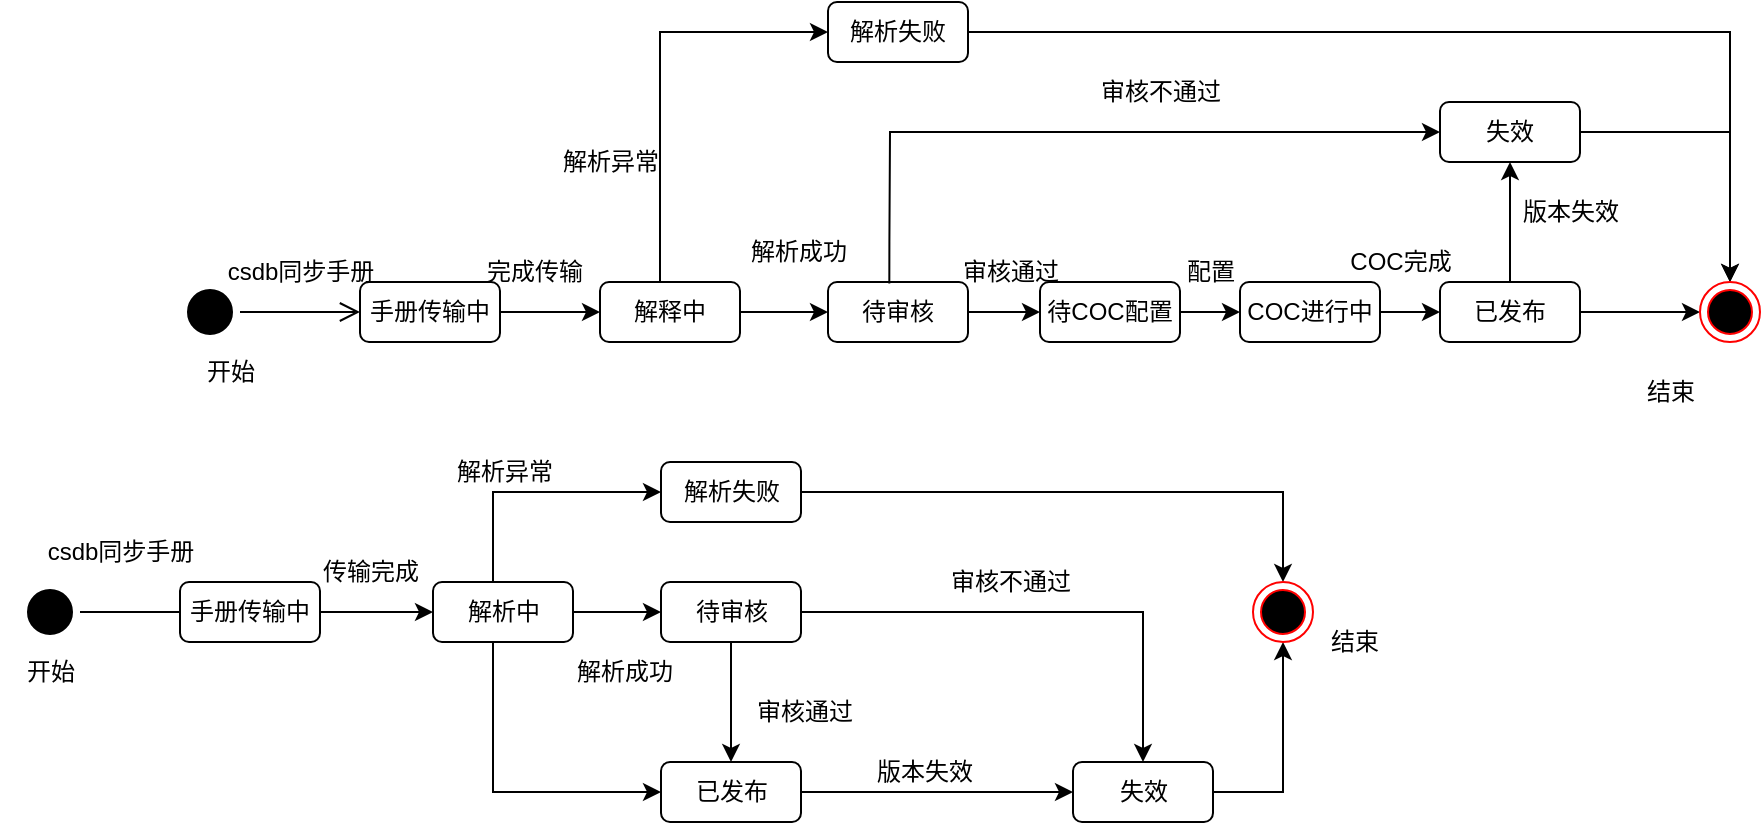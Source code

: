 <mxfile version="20.7.4" type="github">
  <diagram id="h0ybxF51CnQSGYeayl0b" name="第 1 页">
    <mxGraphModel dx="1702" dy="431" grid="1" gridSize="10" guides="1" tooltips="1" connect="1" arrows="1" fold="1" page="1" pageScale="1" pageWidth="827" pageHeight="1169" math="0" shadow="0">
      <root>
        <mxCell id="0" />
        <mxCell id="1" parent="0" />
        <mxCell id="bXZ4fRCA8wgIaVC62o3b-1" style="edgeStyle=orthogonalEdgeStyle;rounded=0;orthogonalLoop=1;jettySize=auto;html=1;strokeColor=#000000;" edge="1" parent="1" source="bXZ4fRCA8wgIaVC62o3b-3" target="bXZ4fRCA8wgIaVC62o3b-8">
          <mxGeometry relative="1" as="geometry" />
        </mxCell>
        <mxCell id="bXZ4fRCA8wgIaVC62o3b-2" style="edgeStyle=orthogonalEdgeStyle;rounded=0;orthogonalLoop=1;jettySize=auto;html=1;entryX=0;entryY=0.5;entryDx=0;entryDy=0;strokeColor=#000000;" edge="1" parent="1" source="bXZ4fRCA8wgIaVC62o3b-3" target="bXZ4fRCA8wgIaVC62o3b-12">
          <mxGeometry relative="1" as="geometry">
            <Array as="points">
              <mxPoint x="180" y="55" />
            </Array>
          </mxGeometry>
        </mxCell>
        <mxCell id="bXZ4fRCA8wgIaVC62o3b-3" value="解释中" style="rounded=1;whiteSpace=wrap;html=1;" vertex="1" parent="1">
          <mxGeometry x="150" y="180" width="70" height="30" as="geometry" />
        </mxCell>
        <mxCell id="bXZ4fRCA8wgIaVC62o3b-4" value="" style="ellipse;html=1;shape=startState;fillColor=#000000;strokeColor=#000000;" vertex="1" parent="1">
          <mxGeometry x="-60" y="180" width="30" height="30" as="geometry" />
        </mxCell>
        <mxCell id="bXZ4fRCA8wgIaVC62o3b-5" value="" style="edgeStyle=orthogonalEdgeStyle;html=1;verticalAlign=bottom;endArrow=open;endSize=8;strokeColor=#000000;rounded=0;entryX=0;entryY=0.5;entryDx=0;entryDy=0;" edge="1" parent="1" source="bXZ4fRCA8wgIaVC62o3b-4" target="bXZ4fRCA8wgIaVC62o3b-31">
          <mxGeometry relative="1" as="geometry">
            <mxPoint x="90" y="195" as="targetPoint" />
          </mxGeometry>
        </mxCell>
        <mxCell id="bXZ4fRCA8wgIaVC62o3b-6" value="csdb同步手册" style="text;html=1;align=center;verticalAlign=middle;resizable=0;points=[];autosize=1;strokeColor=none;fillColor=none;" vertex="1" parent="1">
          <mxGeometry x="-50" y="160" width="100" height="30" as="geometry" />
        </mxCell>
        <mxCell id="bXZ4fRCA8wgIaVC62o3b-7" style="edgeStyle=orthogonalEdgeStyle;rounded=0;orthogonalLoop=1;jettySize=auto;html=1;entryX=0;entryY=0.5;entryDx=0;entryDy=0;strokeColor=#000000;" edge="1" parent="1" source="bXZ4fRCA8wgIaVC62o3b-8" target="bXZ4fRCA8wgIaVC62o3b-10">
          <mxGeometry relative="1" as="geometry" />
        </mxCell>
        <mxCell id="bXZ4fRCA8wgIaVC62o3b-8" value="待审核" style="rounded=1;whiteSpace=wrap;html=1;" vertex="1" parent="1">
          <mxGeometry x="264" y="180" width="70" height="30" as="geometry" />
        </mxCell>
        <mxCell id="bXZ4fRCA8wgIaVC62o3b-9" style="edgeStyle=orthogonalEdgeStyle;rounded=0;orthogonalLoop=1;jettySize=auto;html=1;strokeColor=#000000;" edge="1" parent="1" source="bXZ4fRCA8wgIaVC62o3b-10" target="bXZ4fRCA8wgIaVC62o3b-16">
          <mxGeometry relative="1" as="geometry" />
        </mxCell>
        <mxCell id="bXZ4fRCA8wgIaVC62o3b-10" value="待COC配置" style="rounded=1;whiteSpace=wrap;html=1;" vertex="1" parent="1">
          <mxGeometry x="370" y="180" width="70" height="30" as="geometry" />
        </mxCell>
        <mxCell id="bXZ4fRCA8wgIaVC62o3b-11" style="edgeStyle=orthogonalEdgeStyle;rounded=0;orthogonalLoop=1;jettySize=auto;html=1;strokeColor=#000000;" edge="1" parent="1" source="bXZ4fRCA8wgIaVC62o3b-12" target="bXZ4fRCA8wgIaVC62o3b-19">
          <mxGeometry relative="1" as="geometry" />
        </mxCell>
        <mxCell id="bXZ4fRCA8wgIaVC62o3b-12" value="解析失败" style="rounded=1;whiteSpace=wrap;html=1;" vertex="1" parent="1">
          <mxGeometry x="264" y="40" width="70" height="30" as="geometry" />
        </mxCell>
        <mxCell id="bXZ4fRCA8wgIaVC62o3b-13" style="edgeStyle=orthogonalEdgeStyle;rounded=0;orthogonalLoop=1;jettySize=auto;html=1;entryX=0;entryY=0.5;entryDx=0;entryDy=0;strokeColor=#000000;" edge="1" parent="1" source="bXZ4fRCA8wgIaVC62o3b-15" target="bXZ4fRCA8wgIaVC62o3b-19">
          <mxGeometry relative="1" as="geometry" />
        </mxCell>
        <mxCell id="bXZ4fRCA8wgIaVC62o3b-14" style="edgeStyle=orthogonalEdgeStyle;rounded=0;orthogonalLoop=1;jettySize=auto;html=1;entryX=0.5;entryY=1;entryDx=0;entryDy=0;strokeColor=#000000;" edge="1" parent="1" source="bXZ4fRCA8wgIaVC62o3b-15" target="bXZ4fRCA8wgIaVC62o3b-18">
          <mxGeometry relative="1" as="geometry" />
        </mxCell>
        <mxCell id="bXZ4fRCA8wgIaVC62o3b-15" value="已发布" style="rounded=1;whiteSpace=wrap;html=1;" vertex="1" parent="1">
          <mxGeometry x="570" y="180" width="70" height="30" as="geometry" />
        </mxCell>
        <mxCell id="bXZ4fRCA8wgIaVC62o3b-16" value="COC进行中" style="rounded=1;whiteSpace=wrap;html=1;" vertex="1" parent="1">
          <mxGeometry x="470" y="180" width="70" height="30" as="geometry" />
        </mxCell>
        <mxCell id="bXZ4fRCA8wgIaVC62o3b-17" style="edgeStyle=orthogonalEdgeStyle;rounded=0;orthogonalLoop=1;jettySize=auto;html=1;strokeColor=#000000;" edge="1" parent="1" source="bXZ4fRCA8wgIaVC62o3b-18" target="bXZ4fRCA8wgIaVC62o3b-19">
          <mxGeometry relative="1" as="geometry" />
        </mxCell>
        <mxCell id="bXZ4fRCA8wgIaVC62o3b-18" value="失效" style="rounded=1;whiteSpace=wrap;html=1;" vertex="1" parent="1">
          <mxGeometry x="570" y="90" width="70" height="30" as="geometry" />
        </mxCell>
        <mxCell id="bXZ4fRCA8wgIaVC62o3b-19" value="" style="ellipse;html=1;shape=endState;fillColor=#000000;strokeColor=#ff0000;" vertex="1" parent="1">
          <mxGeometry x="700" y="180" width="30" height="30" as="geometry" />
        </mxCell>
        <mxCell id="bXZ4fRCA8wgIaVC62o3b-20" value="" style="endArrow=classic;html=1;rounded=0;strokeColor=#000000;exitX=1;exitY=0.5;exitDx=0;exitDy=0;entryX=0;entryY=0.5;entryDx=0;entryDy=0;edgeStyle=orthogonalEdgeStyle;" edge="1" parent="1" source="bXZ4fRCA8wgIaVC62o3b-16" target="bXZ4fRCA8wgIaVC62o3b-15">
          <mxGeometry width="50" height="50" relative="1" as="geometry">
            <mxPoint x="290" y="280" as="sourcePoint" />
            <mxPoint x="340" y="230" as="targetPoint" />
          </mxGeometry>
        </mxCell>
        <mxCell id="bXZ4fRCA8wgIaVC62o3b-21" value="开始" style="text;html=1;align=center;verticalAlign=middle;resizable=0;points=[];autosize=1;strokeColor=none;fillColor=none;" vertex="1" parent="1">
          <mxGeometry x="-60" y="210" width="50" height="30" as="geometry" />
        </mxCell>
        <mxCell id="bXZ4fRCA8wgIaVC62o3b-22" value="结束" style="text;html=1;align=center;verticalAlign=middle;resizable=0;points=[];autosize=1;strokeColor=none;fillColor=none;" vertex="1" parent="1">
          <mxGeometry x="660" y="220" width="50" height="30" as="geometry" />
        </mxCell>
        <mxCell id="bXZ4fRCA8wgIaVC62o3b-23" value="" style="endArrow=classic;html=1;rounded=0;strokeColor=#000000;exitX=0.438;exitY=0.026;exitDx=0;exitDy=0;exitPerimeter=0;edgeStyle=orthogonalEdgeStyle;" edge="1" parent="1" source="bXZ4fRCA8wgIaVC62o3b-8" target="bXZ4fRCA8wgIaVC62o3b-18">
          <mxGeometry width="50" height="50" relative="1" as="geometry">
            <mxPoint x="290" y="280" as="sourcePoint" />
            <mxPoint x="340" y="230" as="targetPoint" />
            <Array as="points">
              <mxPoint x="295" y="160" />
              <mxPoint x="295" y="105" />
            </Array>
          </mxGeometry>
        </mxCell>
        <mxCell id="bXZ4fRCA8wgIaVC62o3b-24" value="解析异常" style="text;html=1;align=center;verticalAlign=middle;resizable=0;points=[];autosize=1;strokeColor=none;fillColor=none;" vertex="1" parent="1">
          <mxGeometry x="120" y="105" width="70" height="30" as="geometry" />
        </mxCell>
        <mxCell id="bXZ4fRCA8wgIaVC62o3b-25" value="解析成功" style="text;html=1;align=center;verticalAlign=middle;resizable=0;points=[];autosize=1;strokeColor=none;fillColor=none;" vertex="1" parent="1">
          <mxGeometry x="214" y="150" width="70" height="30" as="geometry" />
        </mxCell>
        <mxCell id="bXZ4fRCA8wgIaVC62o3b-26" value="审核通过" style="text;html=1;align=center;verticalAlign=middle;resizable=0;points=[];autosize=1;strokeColor=none;fillColor=none;" vertex="1" parent="1">
          <mxGeometry x="320" y="160" width="70" height="30" as="geometry" />
        </mxCell>
        <mxCell id="bXZ4fRCA8wgIaVC62o3b-27" value="配置" style="text;html=1;align=center;verticalAlign=middle;resizable=0;points=[];autosize=1;strokeColor=none;fillColor=none;" vertex="1" parent="1">
          <mxGeometry x="430" y="160" width="50" height="30" as="geometry" />
        </mxCell>
        <mxCell id="bXZ4fRCA8wgIaVC62o3b-28" value="审核不通过" style="text;html=1;align=center;verticalAlign=middle;resizable=0;points=[];autosize=1;strokeColor=none;fillColor=none;" vertex="1" parent="1">
          <mxGeometry x="390" y="70" width="80" height="30" as="geometry" />
        </mxCell>
        <mxCell id="bXZ4fRCA8wgIaVC62o3b-29" value="版本失效" style="text;html=1;align=center;verticalAlign=middle;resizable=0;points=[];autosize=1;strokeColor=none;fillColor=none;" vertex="1" parent="1">
          <mxGeometry x="600" y="130" width="70" height="30" as="geometry" />
        </mxCell>
        <mxCell id="bXZ4fRCA8wgIaVC62o3b-30" value="COC完成" style="text;html=1;align=center;verticalAlign=middle;resizable=0;points=[];autosize=1;strokeColor=none;fillColor=none;" vertex="1" parent="1">
          <mxGeometry x="515" y="155" width="70" height="30" as="geometry" />
        </mxCell>
        <mxCell id="bXZ4fRCA8wgIaVC62o3b-32" style="edgeStyle=orthogonalEdgeStyle;rounded=0;orthogonalLoop=1;jettySize=auto;html=1;" edge="1" parent="1" source="bXZ4fRCA8wgIaVC62o3b-31" target="bXZ4fRCA8wgIaVC62o3b-3">
          <mxGeometry relative="1" as="geometry" />
        </mxCell>
        <mxCell id="bXZ4fRCA8wgIaVC62o3b-31" value="手册传输中" style="rounded=1;whiteSpace=wrap;html=1;" vertex="1" parent="1">
          <mxGeometry x="30" y="180" width="70" height="30" as="geometry" />
        </mxCell>
        <mxCell id="bXZ4fRCA8wgIaVC62o3b-33" style="edgeStyle=orthogonalEdgeStyle;rounded=0;orthogonalLoop=1;jettySize=auto;html=1;strokeColor=#000000;" edge="1" parent="1" source="bXZ4fRCA8wgIaVC62o3b-36" target="bXZ4fRCA8wgIaVC62o3b-41">
          <mxGeometry relative="1" as="geometry" />
        </mxCell>
        <mxCell id="bXZ4fRCA8wgIaVC62o3b-34" style="edgeStyle=orthogonalEdgeStyle;rounded=0;orthogonalLoop=1;jettySize=auto;html=1;entryX=0;entryY=0.5;entryDx=0;entryDy=0;strokeColor=#000000;" edge="1" parent="1" source="bXZ4fRCA8wgIaVC62o3b-36" target="bXZ4fRCA8wgIaVC62o3b-43">
          <mxGeometry relative="1" as="geometry">
            <Array as="points">
              <mxPoint x="96.5" y="285" />
            </Array>
          </mxGeometry>
        </mxCell>
        <mxCell id="bXZ4fRCA8wgIaVC62o3b-35" style="edgeStyle=orthogonalEdgeStyle;rounded=0;orthogonalLoop=1;jettySize=auto;html=1;entryX=0;entryY=0.5;entryDx=0;entryDy=0;strokeColor=#000000;" edge="1" parent="1" source="bXZ4fRCA8wgIaVC62o3b-36" target="bXZ4fRCA8wgIaVC62o3b-45">
          <mxGeometry relative="1" as="geometry">
            <Array as="points">
              <mxPoint x="96.5" y="435" />
            </Array>
          </mxGeometry>
        </mxCell>
        <mxCell id="bXZ4fRCA8wgIaVC62o3b-36" value="解析中" style="rounded=1;whiteSpace=wrap;html=1;" vertex="1" parent="1">
          <mxGeometry x="66.5" y="330" width="70" height="30" as="geometry" />
        </mxCell>
        <mxCell id="bXZ4fRCA8wgIaVC62o3b-37" value="" style="ellipse;html=1;shape=startState;fillColor=#000000;strokeColor=#000000;" vertex="1" parent="1">
          <mxGeometry x="-140" y="330" width="30" height="30" as="geometry" />
        </mxCell>
        <mxCell id="bXZ4fRCA8wgIaVC62o3b-38" value="" style="edgeStyle=orthogonalEdgeStyle;html=1;verticalAlign=bottom;endArrow=open;endSize=8;strokeColor=#000000;rounded=0;entryX=0.981;entryY=1.008;entryDx=0;entryDy=0;entryPerimeter=0;" edge="1" parent="1" source="bXZ4fRCA8wgIaVC62o3b-37" target="bXZ4fRCA8wgIaVC62o3b-39">
          <mxGeometry relative="1" as="geometry">
            <mxPoint x="16.5" y="355" as="targetPoint" />
            <Array as="points">
              <mxPoint x="-70" y="345" />
              <mxPoint x="-70" y="345" />
            </Array>
          </mxGeometry>
        </mxCell>
        <mxCell id="bXZ4fRCA8wgIaVC62o3b-39" value="csdb同步手册" style="text;html=1;align=center;verticalAlign=middle;resizable=0;points=[];autosize=1;strokeColor=none;fillColor=none;" vertex="1" parent="1">
          <mxGeometry x="-140" y="300" width="100" height="30" as="geometry" />
        </mxCell>
        <mxCell id="bXZ4fRCA8wgIaVC62o3b-40" style="edgeStyle=orthogonalEdgeStyle;rounded=0;orthogonalLoop=1;jettySize=auto;html=1;strokeColor=#000000;" edge="1" parent="1" source="bXZ4fRCA8wgIaVC62o3b-41" target="bXZ4fRCA8wgIaVC62o3b-45">
          <mxGeometry relative="1" as="geometry" />
        </mxCell>
        <mxCell id="bXZ4fRCA8wgIaVC62o3b-41" value="待审核" style="rounded=1;whiteSpace=wrap;html=1;" vertex="1" parent="1">
          <mxGeometry x="180.5" y="330" width="70" height="30" as="geometry" />
        </mxCell>
        <mxCell id="bXZ4fRCA8wgIaVC62o3b-42" style="edgeStyle=orthogonalEdgeStyle;rounded=0;orthogonalLoop=1;jettySize=auto;html=1;strokeColor=#000000;" edge="1" parent="1" source="bXZ4fRCA8wgIaVC62o3b-43" target="bXZ4fRCA8wgIaVC62o3b-48">
          <mxGeometry relative="1" as="geometry" />
        </mxCell>
        <mxCell id="bXZ4fRCA8wgIaVC62o3b-43" value="解析失败" style="rounded=1;whiteSpace=wrap;html=1;" vertex="1" parent="1">
          <mxGeometry x="180.5" y="270" width="70" height="30" as="geometry" />
        </mxCell>
        <mxCell id="bXZ4fRCA8wgIaVC62o3b-44" style="edgeStyle=orthogonalEdgeStyle;rounded=0;orthogonalLoop=1;jettySize=auto;html=1;entryX=0;entryY=0.5;entryDx=0;entryDy=0;strokeColor=#000000;" edge="1" parent="1" source="bXZ4fRCA8wgIaVC62o3b-45" target="bXZ4fRCA8wgIaVC62o3b-47">
          <mxGeometry relative="1" as="geometry">
            <Array as="points" />
          </mxGeometry>
        </mxCell>
        <mxCell id="bXZ4fRCA8wgIaVC62o3b-45" value="已发布" style="rounded=1;whiteSpace=wrap;html=1;" vertex="1" parent="1">
          <mxGeometry x="180.5" y="420" width="70" height="30" as="geometry" />
        </mxCell>
        <mxCell id="bXZ4fRCA8wgIaVC62o3b-46" style="edgeStyle=orthogonalEdgeStyle;rounded=0;orthogonalLoop=1;jettySize=auto;html=1;strokeColor=#000000;" edge="1" parent="1" source="bXZ4fRCA8wgIaVC62o3b-47" target="bXZ4fRCA8wgIaVC62o3b-48">
          <mxGeometry relative="1" as="geometry" />
        </mxCell>
        <mxCell id="bXZ4fRCA8wgIaVC62o3b-47" value="失效" style="rounded=1;whiteSpace=wrap;html=1;" vertex="1" parent="1">
          <mxGeometry x="386.5" y="420" width="70" height="30" as="geometry" />
        </mxCell>
        <mxCell id="bXZ4fRCA8wgIaVC62o3b-48" value="" style="ellipse;html=1;shape=endState;fillColor=#000000;strokeColor=#ff0000;" vertex="1" parent="1">
          <mxGeometry x="476.5" y="330" width="30" height="30" as="geometry" />
        </mxCell>
        <mxCell id="bXZ4fRCA8wgIaVC62o3b-49" value="开始" style="text;html=1;align=center;verticalAlign=middle;resizable=0;points=[];autosize=1;strokeColor=none;fillColor=none;" vertex="1" parent="1">
          <mxGeometry x="-150" y="360" width="50" height="30" as="geometry" />
        </mxCell>
        <mxCell id="bXZ4fRCA8wgIaVC62o3b-50" value="" style="endArrow=classic;html=1;rounded=0;strokeColor=#000000;exitX=1;exitY=0.5;exitDx=0;exitDy=0;entryX=0.5;entryY=0;entryDx=0;entryDy=0;edgeStyle=orthogonalEdgeStyle;" edge="1" parent="1" source="bXZ4fRCA8wgIaVC62o3b-41" target="bXZ4fRCA8wgIaVC62o3b-47">
          <mxGeometry width="50" height="50" relative="1" as="geometry">
            <mxPoint x="206.5" y="430" as="sourcePoint" />
            <mxPoint x="256.5" y="380" as="targetPoint" />
            <Array as="points">
              <mxPoint x="421.5" y="345" />
            </Array>
          </mxGeometry>
        </mxCell>
        <mxCell id="bXZ4fRCA8wgIaVC62o3b-51" value="解析异常" style="text;html=1;align=center;verticalAlign=middle;resizable=0;points=[];autosize=1;strokeColor=none;fillColor=none;" vertex="1" parent="1">
          <mxGeometry x="66.5" y="260" width="70" height="30" as="geometry" />
        </mxCell>
        <mxCell id="bXZ4fRCA8wgIaVC62o3b-52" value="解析成功" style="text;html=1;align=center;verticalAlign=middle;resizable=0;points=[];autosize=1;strokeColor=none;fillColor=none;" vertex="1" parent="1">
          <mxGeometry x="126.5" y="360" width="70" height="30" as="geometry" />
        </mxCell>
        <mxCell id="bXZ4fRCA8wgIaVC62o3b-53" value="审核通过" style="text;html=1;align=center;verticalAlign=middle;resizable=0;points=[];autosize=1;strokeColor=none;fillColor=none;" vertex="1" parent="1">
          <mxGeometry x="216.5" y="380" width="70" height="30" as="geometry" />
        </mxCell>
        <mxCell id="bXZ4fRCA8wgIaVC62o3b-54" value="审核不通过" style="text;html=1;align=center;verticalAlign=middle;resizable=0;points=[];autosize=1;strokeColor=none;fillColor=none;" vertex="1" parent="1">
          <mxGeometry x="315" y="315" width="80" height="30" as="geometry" />
        </mxCell>
        <mxCell id="bXZ4fRCA8wgIaVC62o3b-55" value="版本失效" style="text;html=1;align=center;verticalAlign=middle;resizable=0;points=[];autosize=1;strokeColor=none;fillColor=none;" vertex="1" parent="1">
          <mxGeometry x="276.5" y="410" width="70" height="30" as="geometry" />
        </mxCell>
        <mxCell id="bXZ4fRCA8wgIaVC62o3b-56" value="结束" style="text;html=1;align=center;verticalAlign=middle;resizable=0;points=[];autosize=1;strokeColor=none;fillColor=none;" vertex="1" parent="1">
          <mxGeometry x="501.5" y="345" width="50" height="30" as="geometry" />
        </mxCell>
        <mxCell id="bXZ4fRCA8wgIaVC62o3b-57" value="完成传输" style="text;html=1;align=center;verticalAlign=middle;resizable=0;points=[];autosize=1;strokeColor=none;fillColor=none;" vertex="1" parent="1">
          <mxGeometry x="81.5" y="160" width="70" height="30" as="geometry" />
        </mxCell>
        <mxCell id="bXZ4fRCA8wgIaVC62o3b-59" style="edgeStyle=orthogonalEdgeStyle;rounded=0;orthogonalLoop=1;jettySize=auto;html=1;entryX=0;entryY=0.5;entryDx=0;entryDy=0;" edge="1" parent="1" source="bXZ4fRCA8wgIaVC62o3b-58" target="bXZ4fRCA8wgIaVC62o3b-36">
          <mxGeometry relative="1" as="geometry" />
        </mxCell>
        <mxCell id="bXZ4fRCA8wgIaVC62o3b-58" value="手册传输中" style="rounded=1;whiteSpace=wrap;html=1;" vertex="1" parent="1">
          <mxGeometry x="-60" y="330" width="70" height="30" as="geometry" />
        </mxCell>
        <mxCell id="bXZ4fRCA8wgIaVC62o3b-60" value="传输完成" style="text;html=1;align=center;verticalAlign=middle;resizable=0;points=[];autosize=1;strokeColor=none;fillColor=none;" vertex="1" parent="1">
          <mxGeometry y="310" width="70" height="30" as="geometry" />
        </mxCell>
      </root>
    </mxGraphModel>
  </diagram>
</mxfile>

